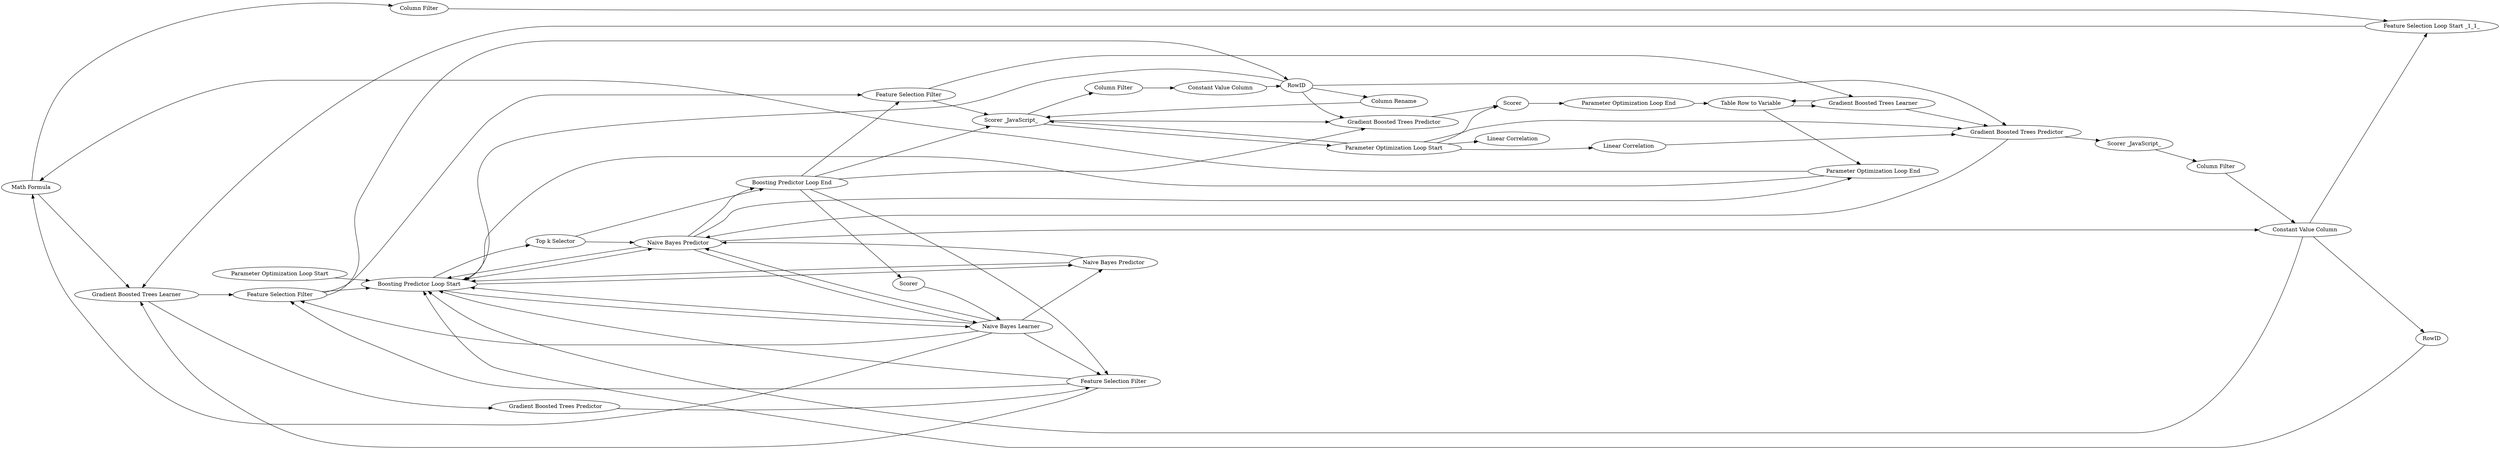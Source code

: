 digraph {
	12 -> 15
	4 -> 32
	20 -> 21
	21 -> 23
	21 -> 707
	23 -> 29
	4 -> 3
	32 -> 729
	729 -> 1
	23 -> 24
	13 -> 14
	15 -> 18
	26 -> 21
	6 -> 1
	21 -> 22
	3 -> 26
	4 -> 1
	11 -> 1
	27 -> 28
	2 -> 4
	18 -> 1
	10 -> 1
	17 -> 15
	706 -> 19
	12 -> 13
	1 -> 4
	4 -> 6
	18 -> 19
	1 -> 11
	11 -> 4
	6 -> 12
	11 -> 17
	10 -> 4
	4 -> 11
	14 -> 15
	1 -> 2
	17 -> 18
	11 -> 12
	29 -> 33
	3 -> 21
	19 -> 1
	3 -> 9
	23 -> 21
	22 -> 24
	32 -> 14
	23 -> 30
	9 -> 11
	15 -> 16
	1 -> 10
	11 -> 18
	19 -> 22
	23 -> 31
	30 -> 29
	24 -> 25
	707 -> 706
	728 -> 32
	28 -> 27
	18 -> 26
	19 -> 29
	17 -> 1
	27 -> 6
	29 -> 4
	11 -> 10
	33 -> 728
	3 -> 17
	19 -> 20
	3 -> 22
	26 -> 28
	2 -> 3
	25 -> 27
	32 -> 1
	5 -> 1
	16 -> 17
	28 -> 29
	27 [label="Table Row to Variable"]
	9 [label=Scorer]
	26 [label="Feature Selection Filter"]
	18 [label="Feature Selection Filter"]
	21 [label="Scorer _JavaScript_"]
	32 [label="Constant Value Column"]
	17 [label="Feature Selection Filter"]
	3 [label="Boosting Predictor Loop End"]
	19 [label=RowID]
	24 [label=Scorer]
	729 [label=RowID]
	31 [label="Linear Correlation"]
	6 [label="Parameter Optimization Loop End"]
	15 [label="Gradient Boosted Trees Learner"]
	25 [label="Parameter Optimization Loop End"]
	707 [label="Column Filter"]
	12 [label="Math Formula"]
	10 [label="Naive Bayes Predictor"]
	16 [label="Gradient Boosted Trees Predictor"]
	1 [label="Boosting Predictor Loop Start"]
	22 [label="Gradient Boosted Trees Predictor"]
	28 [label="Gradient Boosted Trees Learner"]
	23 [label="Parameter Optimization Loop Start"]
	4 [label="Naive Bayes Predictor"]
	11 [label="Naive Bayes Learner"]
	14 [label="Feature Selection Loop Start _1_1_"]
	5 [label="Parameter Optimization Loop Start"]
	728 [label="Column Filter"]
	20 [label="Column Rename"]
	13 [label="Column Filter"]
	29 [label="Gradient Boosted Trees Predictor"]
	706 [label="Constant Value Column"]
	33 [label="Scorer _JavaScript_"]
	30 [label="Linear Correlation"]
	2 [label="Top k Selector"]
	rankdir=LR
}
